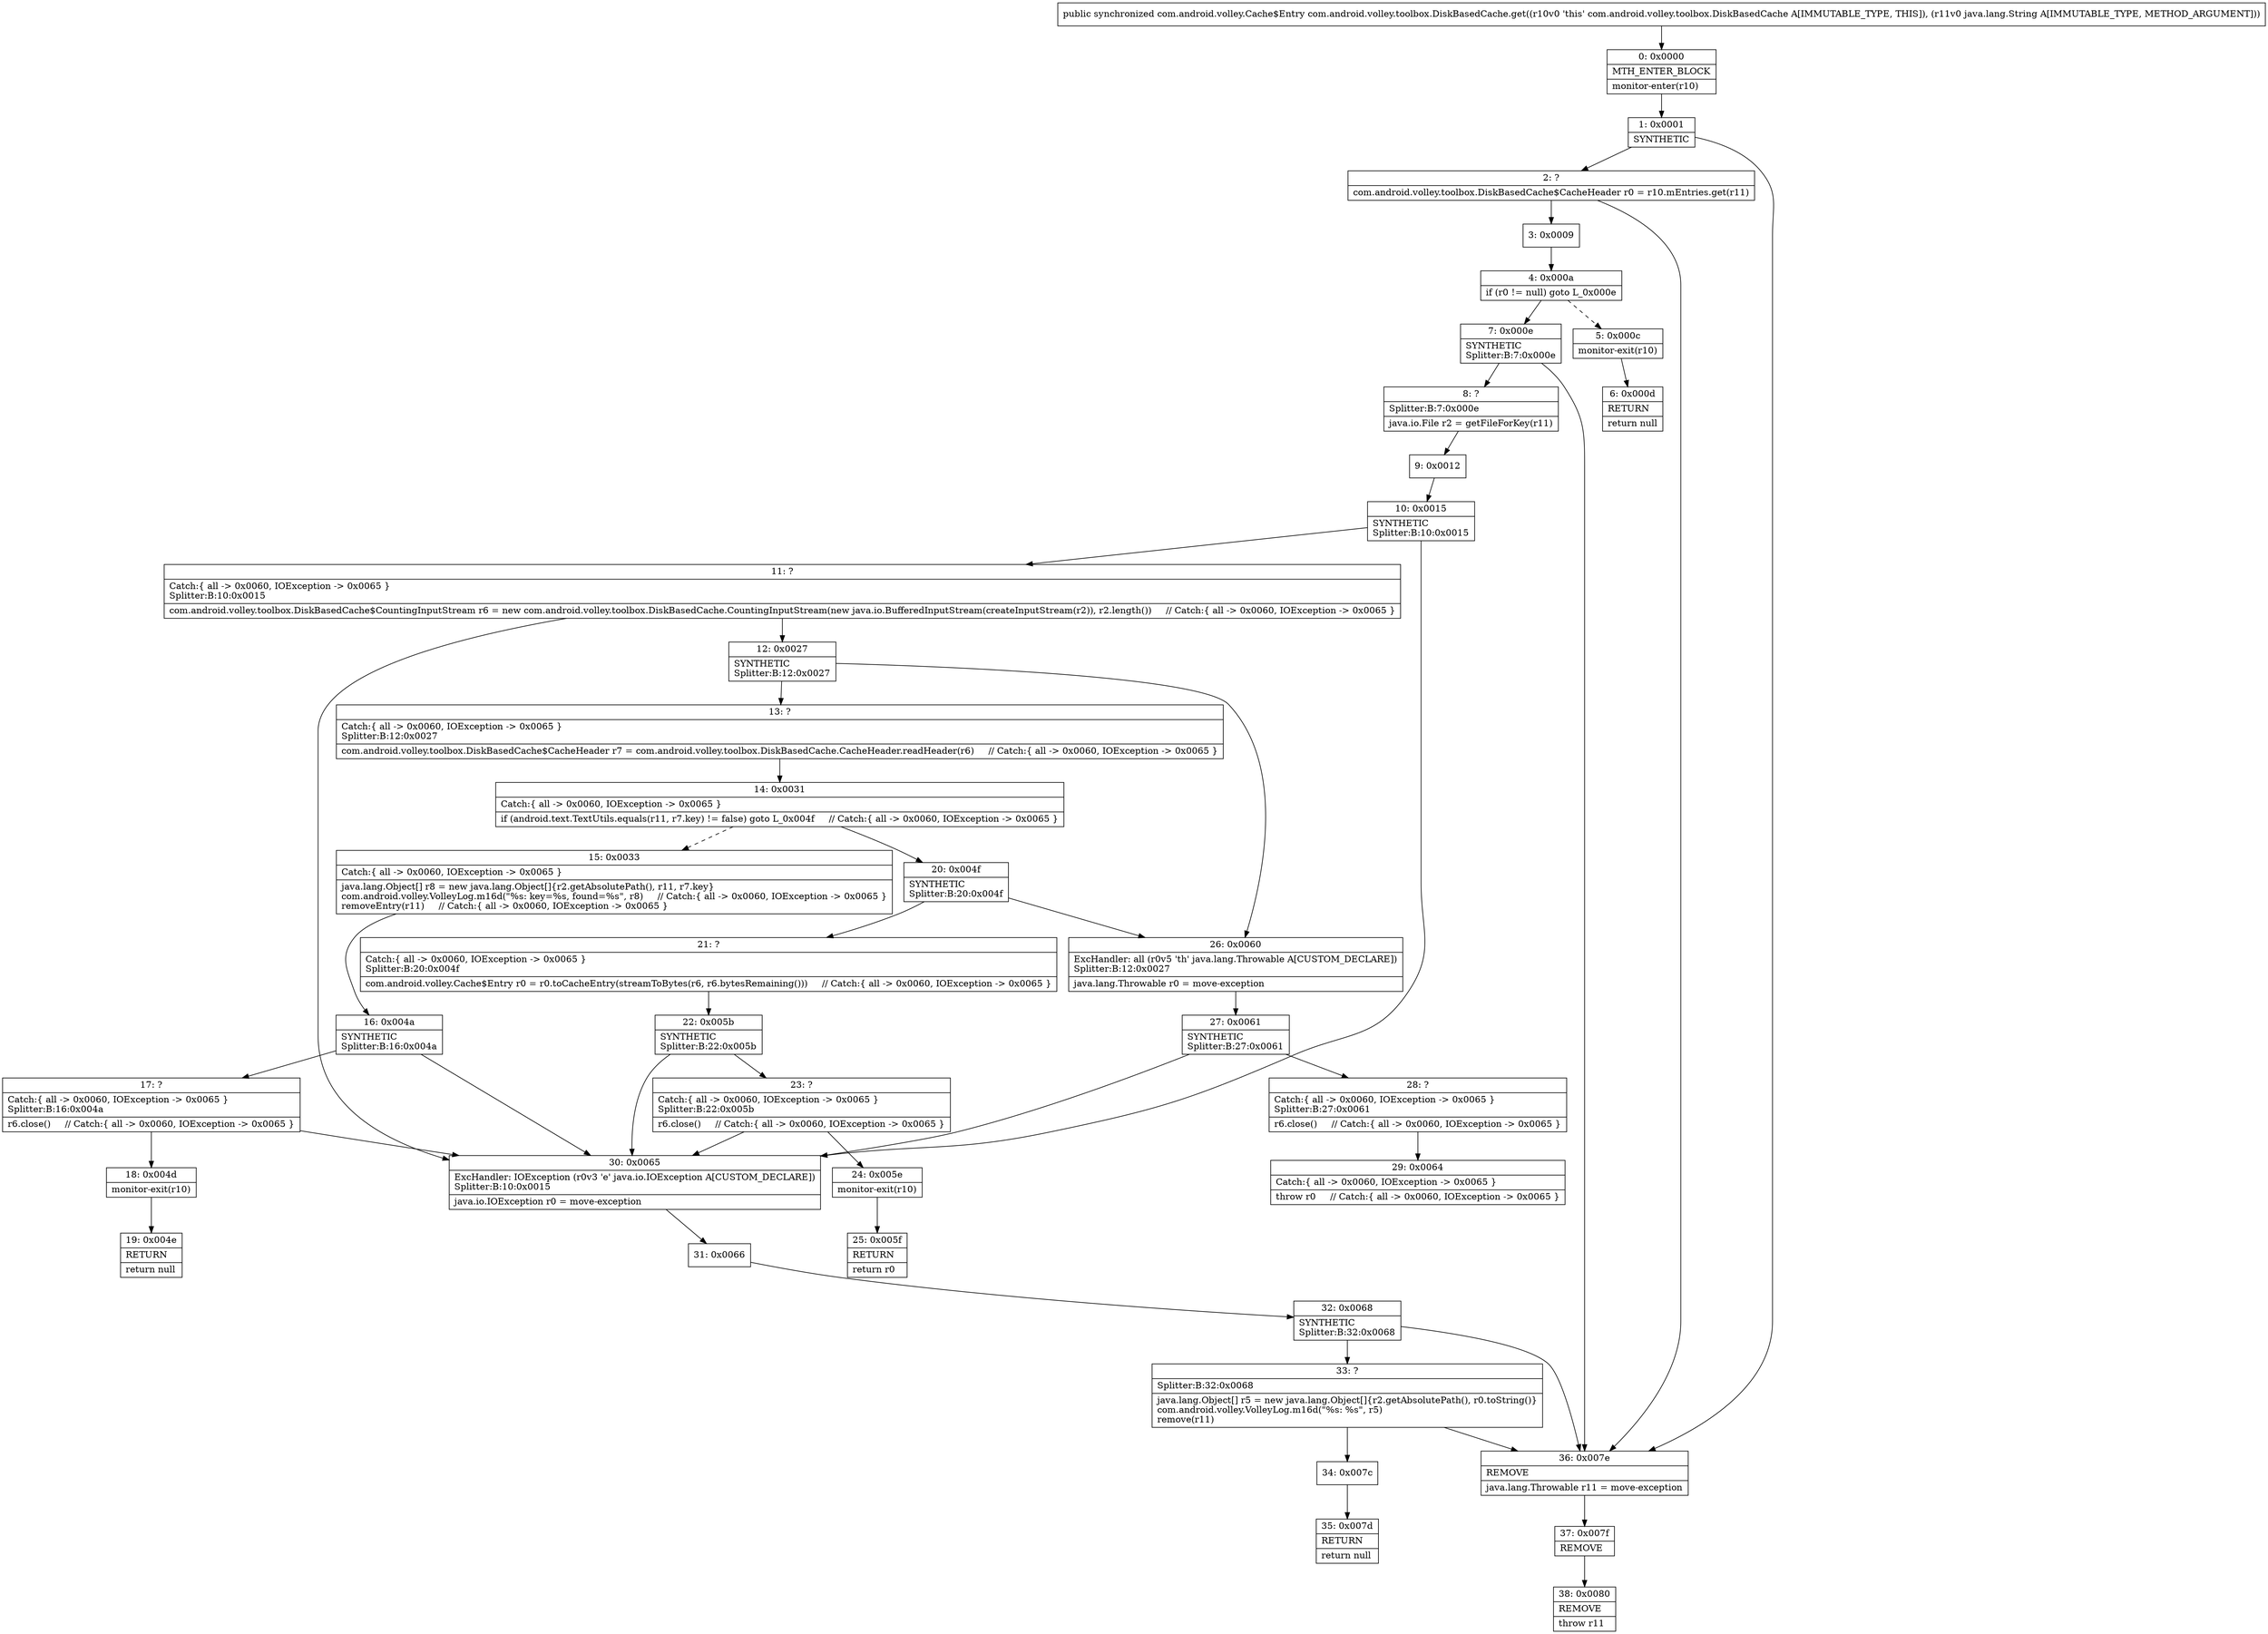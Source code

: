 digraph "CFG forcom.android.volley.toolbox.DiskBasedCache.get(Ljava\/lang\/String;)Lcom\/android\/volley\/Cache$Entry;" {
Node_0 [shape=record,label="{0\:\ 0x0000|MTH_ENTER_BLOCK\l|monitor\-enter(r10)\l}"];
Node_1 [shape=record,label="{1\:\ 0x0001|SYNTHETIC\l}"];
Node_2 [shape=record,label="{2\:\ ?|com.android.volley.toolbox.DiskBasedCache$CacheHeader r0 = r10.mEntries.get(r11)\l}"];
Node_3 [shape=record,label="{3\:\ 0x0009}"];
Node_4 [shape=record,label="{4\:\ 0x000a|if (r0 != null) goto L_0x000e\l}"];
Node_5 [shape=record,label="{5\:\ 0x000c|monitor\-exit(r10)\l}"];
Node_6 [shape=record,label="{6\:\ 0x000d|RETURN\l|return null\l}"];
Node_7 [shape=record,label="{7\:\ 0x000e|SYNTHETIC\lSplitter:B:7:0x000e\l}"];
Node_8 [shape=record,label="{8\:\ ?|Splitter:B:7:0x000e\l|java.io.File r2 = getFileForKey(r11)\l}"];
Node_9 [shape=record,label="{9\:\ 0x0012}"];
Node_10 [shape=record,label="{10\:\ 0x0015|SYNTHETIC\lSplitter:B:10:0x0015\l}"];
Node_11 [shape=record,label="{11\:\ ?|Catch:\{ all \-\> 0x0060, IOException \-\> 0x0065 \}\lSplitter:B:10:0x0015\l|com.android.volley.toolbox.DiskBasedCache$CountingInputStream r6 = new com.android.volley.toolbox.DiskBasedCache.CountingInputStream(new java.io.BufferedInputStream(createInputStream(r2)), r2.length())     \/\/ Catch:\{ all \-\> 0x0060, IOException \-\> 0x0065 \}\l}"];
Node_12 [shape=record,label="{12\:\ 0x0027|SYNTHETIC\lSplitter:B:12:0x0027\l}"];
Node_13 [shape=record,label="{13\:\ ?|Catch:\{ all \-\> 0x0060, IOException \-\> 0x0065 \}\lSplitter:B:12:0x0027\l|com.android.volley.toolbox.DiskBasedCache$CacheHeader r7 = com.android.volley.toolbox.DiskBasedCache.CacheHeader.readHeader(r6)     \/\/ Catch:\{ all \-\> 0x0060, IOException \-\> 0x0065 \}\l}"];
Node_14 [shape=record,label="{14\:\ 0x0031|Catch:\{ all \-\> 0x0060, IOException \-\> 0x0065 \}\l|if (android.text.TextUtils.equals(r11, r7.key) != false) goto L_0x004f     \/\/ Catch:\{ all \-\> 0x0060, IOException \-\> 0x0065 \}\l}"];
Node_15 [shape=record,label="{15\:\ 0x0033|Catch:\{ all \-\> 0x0060, IOException \-\> 0x0065 \}\l|java.lang.Object[] r8 = new java.lang.Object[]\{r2.getAbsolutePath(), r11, r7.key\}\lcom.android.volley.VolleyLog.m16d(\"%s: key=%s, found=%s\", r8)     \/\/ Catch:\{ all \-\> 0x0060, IOException \-\> 0x0065 \}\lremoveEntry(r11)     \/\/ Catch:\{ all \-\> 0x0060, IOException \-\> 0x0065 \}\l}"];
Node_16 [shape=record,label="{16\:\ 0x004a|SYNTHETIC\lSplitter:B:16:0x004a\l}"];
Node_17 [shape=record,label="{17\:\ ?|Catch:\{ all \-\> 0x0060, IOException \-\> 0x0065 \}\lSplitter:B:16:0x004a\l|r6.close()     \/\/ Catch:\{ all \-\> 0x0060, IOException \-\> 0x0065 \}\l}"];
Node_18 [shape=record,label="{18\:\ 0x004d|monitor\-exit(r10)\l}"];
Node_19 [shape=record,label="{19\:\ 0x004e|RETURN\l|return null\l}"];
Node_20 [shape=record,label="{20\:\ 0x004f|SYNTHETIC\lSplitter:B:20:0x004f\l}"];
Node_21 [shape=record,label="{21\:\ ?|Catch:\{ all \-\> 0x0060, IOException \-\> 0x0065 \}\lSplitter:B:20:0x004f\l|com.android.volley.Cache$Entry r0 = r0.toCacheEntry(streamToBytes(r6, r6.bytesRemaining()))     \/\/ Catch:\{ all \-\> 0x0060, IOException \-\> 0x0065 \}\l}"];
Node_22 [shape=record,label="{22\:\ 0x005b|SYNTHETIC\lSplitter:B:22:0x005b\l}"];
Node_23 [shape=record,label="{23\:\ ?|Catch:\{ all \-\> 0x0060, IOException \-\> 0x0065 \}\lSplitter:B:22:0x005b\l|r6.close()     \/\/ Catch:\{ all \-\> 0x0060, IOException \-\> 0x0065 \}\l}"];
Node_24 [shape=record,label="{24\:\ 0x005e|monitor\-exit(r10)\l}"];
Node_25 [shape=record,label="{25\:\ 0x005f|RETURN\l|return r0\l}"];
Node_26 [shape=record,label="{26\:\ 0x0060|ExcHandler: all (r0v5 'th' java.lang.Throwable A[CUSTOM_DECLARE])\lSplitter:B:12:0x0027\l|java.lang.Throwable r0 = move\-exception\l}"];
Node_27 [shape=record,label="{27\:\ 0x0061|SYNTHETIC\lSplitter:B:27:0x0061\l}"];
Node_28 [shape=record,label="{28\:\ ?|Catch:\{ all \-\> 0x0060, IOException \-\> 0x0065 \}\lSplitter:B:27:0x0061\l|r6.close()     \/\/ Catch:\{ all \-\> 0x0060, IOException \-\> 0x0065 \}\l}"];
Node_29 [shape=record,label="{29\:\ 0x0064|Catch:\{ all \-\> 0x0060, IOException \-\> 0x0065 \}\l|throw r0     \/\/ Catch:\{ all \-\> 0x0060, IOException \-\> 0x0065 \}\l}"];
Node_30 [shape=record,label="{30\:\ 0x0065|ExcHandler: IOException (r0v3 'e' java.io.IOException A[CUSTOM_DECLARE])\lSplitter:B:10:0x0015\l|java.io.IOException r0 = move\-exception\l}"];
Node_31 [shape=record,label="{31\:\ 0x0066}"];
Node_32 [shape=record,label="{32\:\ 0x0068|SYNTHETIC\lSplitter:B:32:0x0068\l}"];
Node_33 [shape=record,label="{33\:\ ?|Splitter:B:32:0x0068\l|java.lang.Object[] r5 = new java.lang.Object[]\{r2.getAbsolutePath(), r0.toString()\}\lcom.android.volley.VolleyLog.m16d(\"%s: %s\", r5)\lremove(r11)\l}"];
Node_34 [shape=record,label="{34\:\ 0x007c}"];
Node_35 [shape=record,label="{35\:\ 0x007d|RETURN\l|return null\l}"];
Node_36 [shape=record,label="{36\:\ 0x007e|REMOVE\l|java.lang.Throwable r11 = move\-exception\l}"];
Node_37 [shape=record,label="{37\:\ 0x007f|REMOVE\l}"];
Node_38 [shape=record,label="{38\:\ 0x0080|REMOVE\l|throw r11\l}"];
MethodNode[shape=record,label="{public synchronized com.android.volley.Cache$Entry com.android.volley.toolbox.DiskBasedCache.get((r10v0 'this' com.android.volley.toolbox.DiskBasedCache A[IMMUTABLE_TYPE, THIS]), (r11v0 java.lang.String A[IMMUTABLE_TYPE, METHOD_ARGUMENT])) }"];
MethodNode -> Node_0;
Node_0 -> Node_1;
Node_1 -> Node_2;
Node_1 -> Node_36;
Node_2 -> Node_3;
Node_2 -> Node_36;
Node_3 -> Node_4;
Node_4 -> Node_5[style=dashed];
Node_4 -> Node_7;
Node_5 -> Node_6;
Node_7 -> Node_8;
Node_7 -> Node_36;
Node_8 -> Node_9;
Node_9 -> Node_10;
Node_10 -> Node_11;
Node_10 -> Node_30;
Node_11 -> Node_12;
Node_11 -> Node_30;
Node_12 -> Node_13;
Node_12 -> Node_26;
Node_13 -> Node_14;
Node_14 -> Node_15[style=dashed];
Node_14 -> Node_20;
Node_15 -> Node_16;
Node_16 -> Node_17;
Node_16 -> Node_30;
Node_17 -> Node_18;
Node_17 -> Node_30;
Node_18 -> Node_19;
Node_20 -> Node_21;
Node_20 -> Node_26;
Node_21 -> Node_22;
Node_22 -> Node_23;
Node_22 -> Node_30;
Node_23 -> Node_24;
Node_23 -> Node_30;
Node_24 -> Node_25;
Node_26 -> Node_27;
Node_27 -> Node_28;
Node_27 -> Node_30;
Node_28 -> Node_29;
Node_30 -> Node_31;
Node_31 -> Node_32;
Node_32 -> Node_33;
Node_32 -> Node_36;
Node_33 -> Node_34;
Node_33 -> Node_36;
Node_34 -> Node_35;
Node_36 -> Node_37;
Node_37 -> Node_38;
}

